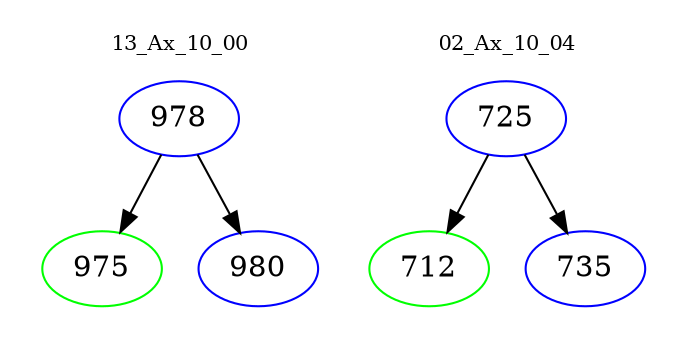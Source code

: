 digraph{
subgraph cluster_0 {
color = white
label = "13_Ax_10_00";
fontsize=10;
T0_978 [label="978", color="blue"]
T0_978 -> T0_975 [color="black"]
T0_975 [label="975", color="green"]
T0_978 -> T0_980 [color="black"]
T0_980 [label="980", color="blue"]
}
subgraph cluster_1 {
color = white
label = "02_Ax_10_04";
fontsize=10;
T1_725 [label="725", color="blue"]
T1_725 -> T1_712 [color="black"]
T1_712 [label="712", color="green"]
T1_725 -> T1_735 [color="black"]
T1_735 [label="735", color="blue"]
}
}
